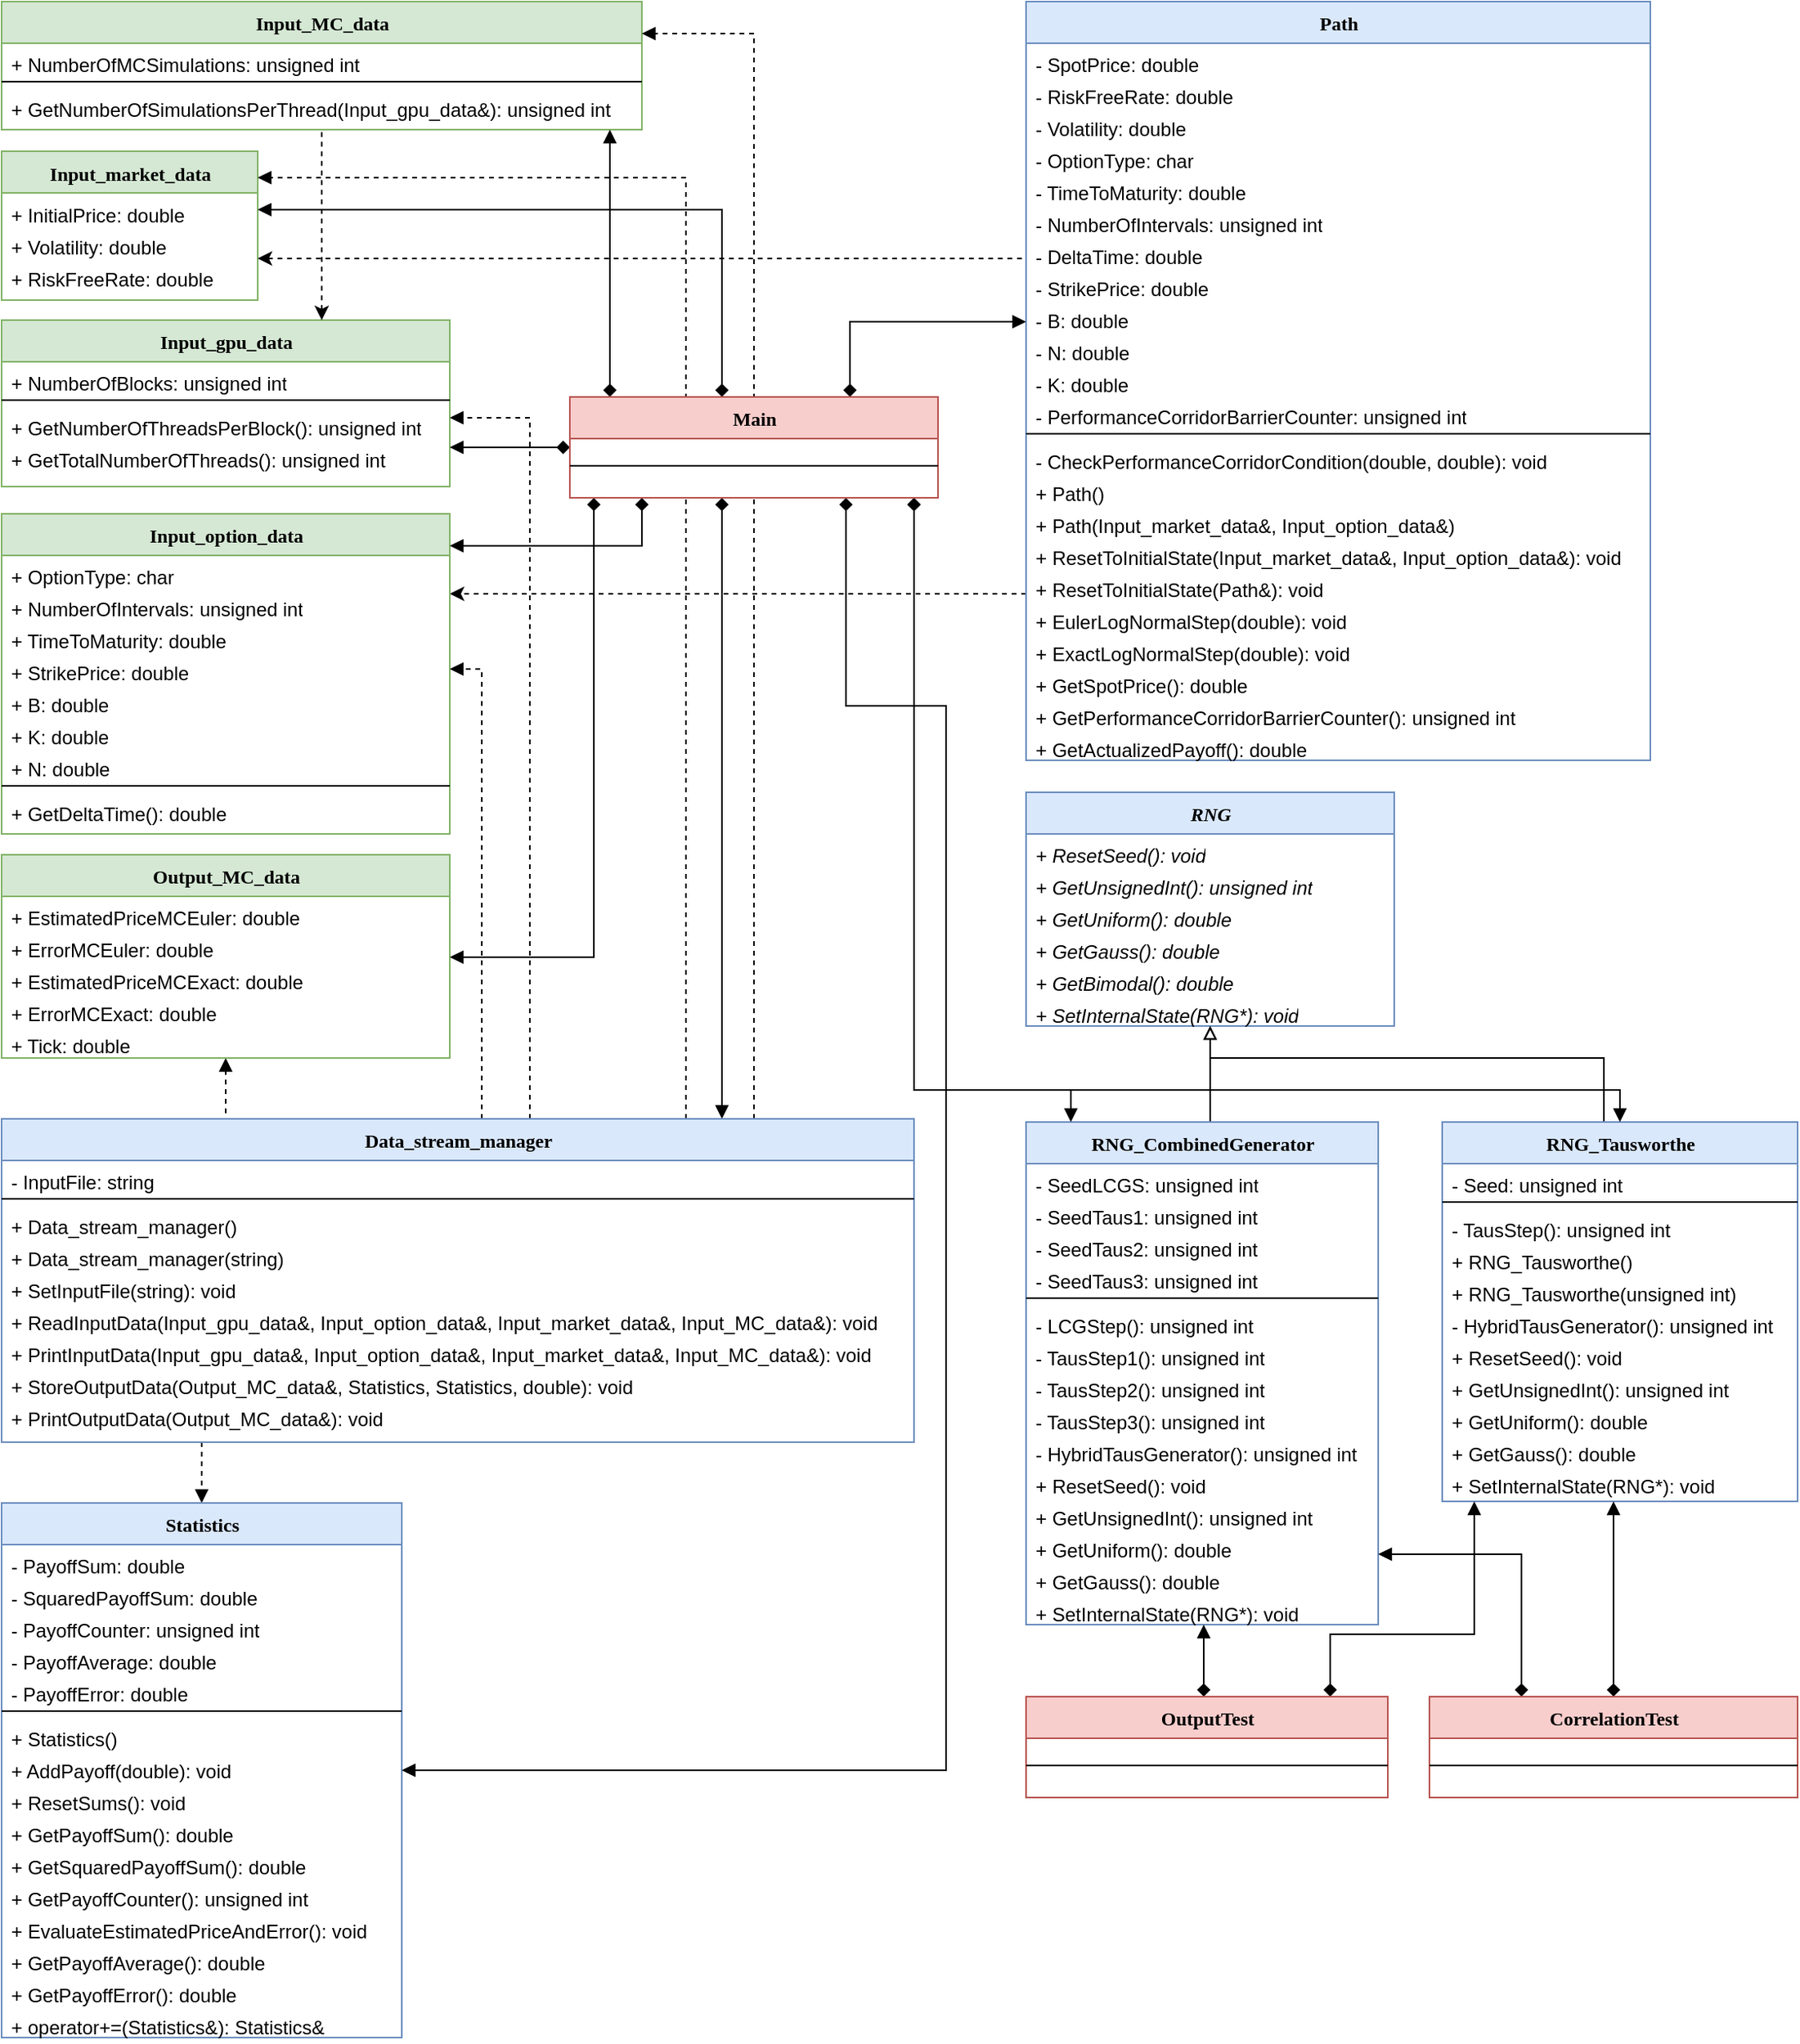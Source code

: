 <mxfile version="10.8.4" type="device"><diagram name="Page-1" id="6133507b-19e7-1e82-6fc7-422aa6c4b21f"><mxGraphModel dx="1390" dy="771" grid="1" gridSize="10" guides="1" tooltips="1" connect="1" arrows="1" fold="1" page="1" pageScale="1" pageWidth="1100" pageHeight="850" background="#ffffff" math="0" shadow="0"><root><object label="" fff="douvle" id="0"><mxCell/></object><mxCell id="1" parent="0"/><mxCell id="78961159f06e98e8-17" value="&lt;div&gt;Input_gpu_data&lt;/div&gt;" style="swimlane;html=1;fontStyle=1;align=center;verticalAlign=top;childLayout=stackLayout;horizontal=1;startSize=26;horizontalStack=0;resizeParent=1;resizeLast=0;collapsible=1;marginBottom=0;swimlaneFillColor=#ffffff;rounded=0;shadow=0;comic=0;labelBackgroundColor=none;strokeWidth=1;fontFamily=Verdana;fontSize=12;fillColor=#d5e8d4;strokeColor=#82b366;glass=0;swimlaneLine=1;" parent="1" vertex="1"><mxGeometry x="80" y="239" width="280" height="104" as="geometry"/></mxCell><mxCell id="78961159f06e98e8-23" value="&lt;div&gt;+ NumberOfBlocks: unsigned int&lt;/div&gt;" style="text;html=1;strokeColor=none;fillColor=none;align=left;verticalAlign=top;spacingLeft=4;spacingRight=4;whiteSpace=wrap;overflow=hidden;rotatable=0;points=[[0,0.5],[1,0.5]];portConstraint=eastwest;" parent="78961159f06e98e8-17" vertex="1"><mxGeometry y="26" width="280" height="20" as="geometry"/></mxCell><mxCell id="9_aNWrpfZrmuTOfp-2EG-4" value="" style="line;html=1;strokeWidth=1;fillColor=none;align=left;verticalAlign=middle;spacingTop=-1;spacingLeft=3;spacingRight=3;rotatable=0;labelPosition=right;points=[];portConstraint=eastwest;" parent="78961159f06e98e8-17" vertex="1"><mxGeometry y="46" width="280" height="8" as="geometry"/></mxCell><mxCell id="78961159f06e98e8-27" value="+ GetNumberOfThreadsPerBlock(): unsigned int" style="text;html=1;strokeColor=none;fillColor=none;align=left;verticalAlign=top;spacingLeft=4;spacingRight=4;whiteSpace=wrap;overflow=hidden;rotatable=0;points=[[0,0.5],[1,0.5]];portConstraint=eastwest;rounded=0;glass=0;" parent="78961159f06e98e8-17" vertex="1"><mxGeometry y="54" width="280" height="20" as="geometry"/></mxCell><mxCell id="9_aNWrpfZrmuTOfp-2EG-1" value="+ GetTotalNumberOfThreads(): unsigned int" style="text;html=1;strokeColor=none;fillColor=none;align=left;verticalAlign=top;spacingLeft=4;spacingRight=4;whiteSpace=wrap;overflow=hidden;rotatable=0;points=[[0,0.5],[1,0.5]];portConstraint=eastwest;" parent="78961159f06e98e8-17" vertex="1"><mxGeometry y="74" width="280" height="30" as="geometry"/></mxCell><mxCell id="gnfeGeaORCq-Y07YBcHI-3" style="edgeStyle=orthogonalEdgeStyle;rounded=0;orthogonalLoop=1;jettySize=auto;html=1;dashed=1;" parent="1" source="78961159f06e98e8-43" target="wCnAjbN6s86TRUINXSyN-17" edge="1"><mxGeometry relative="1" as="geometry"><Array as="points"><mxPoint x="620" y="410"/><mxPoint x="620" y="410"/></Array></mxGeometry></mxCell><mxCell id="78961159f06e98e8-43" value="Path" style="swimlane;html=1;fontStyle=1;align=center;verticalAlign=top;childLayout=stackLayout;horizontal=1;startSize=26;horizontalStack=0;resizeParent=1;resizeLast=0;collapsible=1;marginBottom=0;swimlaneFillColor=#ffffff;rounded=0;shadow=0;comic=0;labelBackgroundColor=none;strokeColor=#6c8ebf;strokeWidth=1;fillColor=#dae8fc;fontFamily=Verdana;fontSize=12;" parent="1" vertex="1"><mxGeometry x="720" y="40" width="390" height="474" as="geometry"/></mxCell><mxCell id="78961159f06e98e8-44" value="- SpotPrice: double" style="text;html=1;strokeColor=none;fillColor=none;align=left;verticalAlign=top;spacingLeft=4;spacingRight=4;whiteSpace=wrap;overflow=hidden;rotatable=0;points=[[0,0.5],[1,0.5]];portConstraint=eastwest;" parent="78961159f06e98e8-43" vertex="1"><mxGeometry y="26" width="390" height="20" as="geometry"/></mxCell><mxCell id="9_aNWrpfZrmuTOfp-2EG-6" value="- RiskFreeRate: double" style="text;html=1;strokeColor=none;fillColor=none;align=left;verticalAlign=top;spacingLeft=4;spacingRight=4;whiteSpace=wrap;overflow=hidden;rotatable=0;points=[[0,0.5],[1,0.5]];portConstraint=eastwest;" parent="78961159f06e98e8-43" vertex="1"><mxGeometry y="46" width="390" height="20" as="geometry"/></mxCell><mxCell id="9_aNWrpfZrmuTOfp-2EG-8" value="&lt;div&gt;- Volatility: double&lt;/div&gt;" style="text;html=1;strokeColor=none;fillColor=none;align=left;verticalAlign=top;spacingLeft=4;spacingRight=4;whiteSpace=wrap;overflow=hidden;rotatable=0;points=[[0,0.5],[1,0.5]];portConstraint=eastwest;" parent="78961159f06e98e8-43" vertex="1"><mxGeometry y="66" width="390" height="20" as="geometry"/></mxCell><mxCell id="9_aNWrpfZrmuTOfp-2EG-9" value="&lt;div&gt;- OptionType: char&lt;/div&gt;" style="text;html=1;strokeColor=none;fillColor=none;align=left;verticalAlign=top;spacingLeft=4;spacingRight=4;whiteSpace=wrap;overflow=hidden;rotatable=0;points=[[0,0.5],[1,0.5]];portConstraint=eastwest;" parent="78961159f06e98e8-43" vertex="1"><mxGeometry y="86" width="390" height="20" as="geometry"/></mxCell><mxCell id="NYVDrQm6QK83L91Lm5bq-6" value="&lt;div&gt;- TimeToMaturity: double&lt;/div&gt;" style="text;html=1;strokeColor=none;fillColor=none;align=left;verticalAlign=top;spacingLeft=4;spacingRight=4;whiteSpace=wrap;overflow=hidden;rotatable=0;points=[[0,0.5],[1,0.5]];portConstraint=eastwest;" vertex="1" parent="78961159f06e98e8-43"><mxGeometry y="106" width="390" height="20" as="geometry"/></mxCell><mxCell id="NYVDrQm6QK83L91Lm5bq-8" value="&lt;div&gt;- NumberOfIntervals: unsigned int&lt;br&gt;&lt;/div&gt;" style="text;html=1;strokeColor=none;fillColor=none;align=left;verticalAlign=top;spacingLeft=4;spacingRight=4;whiteSpace=wrap;overflow=hidden;rotatable=0;points=[[0,0.5],[1,0.5]];portConstraint=eastwest;" vertex="1" parent="78961159f06e98e8-43"><mxGeometry y="126" width="390" height="20" as="geometry"/></mxCell><mxCell id="NYVDrQm6QK83L91Lm5bq-7" value="&lt;div&gt;- DeltaTime: double&lt;/div&gt;" style="text;html=1;strokeColor=none;fillColor=none;align=left;verticalAlign=top;spacingLeft=4;spacingRight=4;whiteSpace=wrap;overflow=hidden;rotatable=0;points=[[0,0.5],[1,0.5]];portConstraint=eastwest;" vertex="1" parent="78961159f06e98e8-43"><mxGeometry y="146" width="390" height="20" as="geometry"/></mxCell><mxCell id="78961159f06e98e8-45" value="&lt;div&gt;- StrikePrice: double&lt;/div&gt;" style="text;html=1;strokeColor=none;fillColor=none;align=left;verticalAlign=top;spacingLeft=4;spacingRight=4;whiteSpace=wrap;overflow=hidden;rotatable=0;points=[[0,0.5],[1,0.5]];portConstraint=eastwest;" parent="78961159f06e98e8-43" vertex="1"><mxGeometry y="166" width="390" height="20" as="geometry"/></mxCell><mxCell id="9_aNWrpfZrmuTOfp-2EG-7" value="&lt;div&gt;- B: double&lt;/div&gt;" style="text;html=1;strokeColor=none;fillColor=none;align=left;verticalAlign=top;spacingLeft=4;spacingRight=4;whiteSpace=wrap;overflow=hidden;rotatable=0;points=[[0,0.5],[1,0.5]];portConstraint=eastwest;" parent="78961159f06e98e8-43" vertex="1"><mxGeometry y="186" width="390" height="20" as="geometry"/></mxCell><mxCell id="9_aNWrpfZrmuTOfp-2EG-11" value="&lt;div&gt;- N: double&lt;/div&gt;" style="text;html=1;strokeColor=none;fillColor=none;align=left;verticalAlign=top;spacingLeft=4;spacingRight=4;whiteSpace=wrap;overflow=hidden;rotatable=0;points=[[0,0.5],[1,0.5]];portConstraint=eastwest;" parent="78961159f06e98e8-43" vertex="1"><mxGeometry y="206" width="390" height="20" as="geometry"/></mxCell><mxCell id="NYVDrQm6QK83L91Lm5bq-9" value="&lt;div&gt;- K: double&lt;/div&gt;" style="text;html=1;strokeColor=none;fillColor=none;align=left;verticalAlign=top;spacingLeft=4;spacingRight=4;whiteSpace=wrap;overflow=hidden;rotatable=0;points=[[0,0.5],[1,0.5]];portConstraint=eastwest;" vertex="1" parent="78961159f06e98e8-43"><mxGeometry y="226" width="390" height="20" as="geometry"/></mxCell><mxCell id="9_aNWrpfZrmuTOfp-2EG-10" value="&lt;div&gt;- PerformanceCorridorBarrierCounter: unsigned int&lt;br&gt;&lt;/div&gt;" style="text;html=1;strokeColor=none;fillColor=none;align=left;verticalAlign=top;spacingLeft=4;spacingRight=4;whiteSpace=wrap;overflow=hidden;rotatable=0;points=[[0,0.5],[1,0.5]];portConstraint=eastwest;" parent="78961159f06e98e8-43" vertex="1"><mxGeometry y="246" width="390" height="20" as="geometry"/></mxCell><mxCell id="78961159f06e98e8-51" value="" style="line;html=1;strokeWidth=1;fillColor=none;align=left;verticalAlign=middle;spacingTop=-1;spacingLeft=3;spacingRight=3;rotatable=0;labelPosition=right;points=[];portConstraint=eastwest;" parent="78961159f06e98e8-43" vertex="1"><mxGeometry y="266" width="390" height="8" as="geometry"/></mxCell><mxCell id="NYVDrQm6QK83L91Lm5bq-11" value="- CheckPerformanceCorridorCondition(double, double): void" style="text;html=1;strokeColor=none;fillColor=none;align=left;verticalAlign=top;spacingLeft=4;spacingRight=4;whiteSpace=wrap;overflow=hidden;rotatable=0;points=[[0,0.5],[1,0.5]];portConstraint=eastwest;" vertex="1" parent="78961159f06e98e8-43"><mxGeometry y="274" width="390" height="20" as="geometry"/></mxCell><mxCell id="NYVDrQm6QK83L91Lm5bq-13" value="+ Path()" style="text;html=1;strokeColor=none;fillColor=none;align=left;verticalAlign=top;spacingLeft=4;spacingRight=4;whiteSpace=wrap;overflow=hidden;rotatable=0;points=[[0,0.5],[1,0.5]];portConstraint=eastwest;" vertex="1" parent="78961159f06e98e8-43"><mxGeometry y="294" width="390" height="20" as="geometry"/></mxCell><mxCell id="NYVDrQm6QK83L91Lm5bq-12" value="+ Path(Input_market_data&amp;amp;, Input_option_data&amp;amp;)" style="text;html=1;strokeColor=none;fillColor=none;align=left;verticalAlign=top;spacingLeft=4;spacingRight=4;whiteSpace=wrap;overflow=hidden;rotatable=0;points=[[0,0.5],[1,0.5]];portConstraint=eastwest;" vertex="1" parent="78961159f06e98e8-43"><mxGeometry y="314" width="390" height="20" as="geometry"/></mxCell><mxCell id="78961159f06e98e8-52" value="+ ResetToInitialState(Input_market_data&amp;amp;, Input_option_data&amp;amp;): void" style="text;html=1;strokeColor=none;fillColor=none;align=left;verticalAlign=top;spacingLeft=4;spacingRight=4;whiteSpace=wrap;overflow=hidden;rotatable=0;points=[[0,0.5],[1,0.5]];portConstraint=eastwest;" parent="78961159f06e98e8-43" vertex="1"><mxGeometry y="334" width="390" height="20" as="geometry"/></mxCell><mxCell id="b94bc138ca980ef-2" value="+ ResetToInitialState(Path&amp;amp;): void" style="text;html=1;strokeColor=none;fillColor=none;align=left;verticalAlign=top;spacingLeft=4;spacingRight=4;whiteSpace=wrap;overflow=hidden;rotatable=0;points=[[0,0.5],[1,0.5]];portConstraint=eastwest;" parent="78961159f06e98e8-43" vertex="1"><mxGeometry y="354" width="390" height="20" as="geometry"/></mxCell><mxCell id="gnfeGeaORCq-Y07YBcHI-5" value="+ EulerLogNormalStep(double): void" style="text;html=1;strokeColor=none;fillColor=none;align=left;verticalAlign=top;spacingLeft=4;spacingRight=4;whiteSpace=wrap;overflow=hidden;rotatable=0;points=[[0,0.5],[1,0.5]];portConstraint=eastwest;" parent="78961159f06e98e8-43" vertex="1"><mxGeometry y="374" width="390" height="20" as="geometry"/></mxCell><mxCell id="gnfeGeaORCq-Y07YBcHI-6" value="+ ExactLogNormalStep(double): void" style="text;html=1;strokeColor=none;fillColor=none;align=left;verticalAlign=top;spacingLeft=4;spacingRight=4;whiteSpace=wrap;overflow=hidden;rotatable=0;points=[[0,0.5],[1,0.5]];portConstraint=eastwest;" parent="78961159f06e98e8-43" vertex="1"><mxGeometry y="394" width="390" height="20" as="geometry"/></mxCell><mxCell id="b94bc138ca980ef-3" value="+ GetSpotPrice(): double" style="text;html=1;strokeColor=none;fillColor=none;align=left;verticalAlign=top;spacingLeft=4;spacingRight=4;whiteSpace=wrap;overflow=hidden;rotatable=0;points=[[0,0.5],[1,0.5]];portConstraint=eastwest;" parent="78961159f06e98e8-43" vertex="1"><mxGeometry y="414" width="390" height="20" as="geometry"/></mxCell><mxCell id="NYVDrQm6QK83L91Lm5bq-10" value="+ GetPerformanceCorridorBarrierCounter(): unsigned int" style="text;html=1;strokeColor=none;fillColor=none;align=left;verticalAlign=top;spacingLeft=4;spacingRight=4;whiteSpace=wrap;overflow=hidden;rotatable=0;points=[[0,0.5],[1,0.5]];portConstraint=eastwest;" vertex="1" parent="78961159f06e98e8-43"><mxGeometry y="434" width="390" height="20" as="geometry"/></mxCell><mxCell id="gnfeGeaORCq-Y07YBcHI-7" value="+ GetActualizedPayoff(): double" style="text;html=1;strokeColor=none;fillColor=none;align=left;verticalAlign=top;spacingLeft=4;spacingRight=4;whiteSpace=wrap;overflow=hidden;rotatable=0;points=[[0,0.5],[1,0.5]];portConstraint=eastwest;" parent="78961159f06e98e8-43" vertex="1"><mxGeometry y="454" width="390" height="20" as="geometry"/></mxCell><mxCell id="wCnAjbN6s86TRUINXSyN-1" value="&lt;div&gt;Input_market_data&lt;/div&gt;" style="swimlane;html=1;fontStyle=1;align=center;verticalAlign=top;childLayout=stackLayout;horizontal=1;startSize=26;horizontalStack=0;resizeParent=1;resizeLast=0;collapsible=1;marginBottom=0;swimlaneFillColor=#ffffff;rounded=0;shadow=0;comic=0;labelBackgroundColor=none;strokeColor=#82b366;strokeWidth=1;fillColor=#d5e8d4;fontFamily=Verdana;fontSize=12;" parent="1" vertex="1"><mxGeometry x="80" y="133.5" width="160" height="93" as="geometry"/></mxCell><mxCell id="wCnAjbN6s86TRUINXSyN-2" value="+ InitialPrice: double" style="text;html=1;strokeColor=none;fillColor=none;align=left;verticalAlign=top;spacingLeft=4;spacingRight=4;whiteSpace=wrap;overflow=hidden;rotatable=0;points=[[0,0.5],[1,0.5]];portConstraint=eastwest;" parent="wCnAjbN6s86TRUINXSyN-1" vertex="1"><mxGeometry y="26" width="160" height="20" as="geometry"/></mxCell><mxCell id="wCnAjbN6s86TRUINXSyN-3" value="+ Volatility: double" style="text;html=1;strokeColor=none;fillColor=none;align=left;verticalAlign=top;spacingLeft=4;spacingRight=4;whiteSpace=wrap;overflow=hidden;rotatable=0;points=[[0,0.5],[1,0.5]];portConstraint=eastwest;" parent="wCnAjbN6s86TRUINXSyN-1" vertex="1"><mxGeometry y="46" width="160" height="20" as="geometry"/></mxCell><mxCell id="wCnAjbN6s86TRUINXSyN-5" value="+ RiskFreeRate: double" style="text;html=1;strokeColor=none;fillColor=none;align=left;verticalAlign=top;spacingLeft=4;spacingRight=4;whiteSpace=wrap;overflow=hidden;rotatable=0;points=[[0,0.5],[1,0.5]];portConstraint=eastwest;" parent="wCnAjbN6s86TRUINXSyN-1" vertex="1"><mxGeometry y="66" width="160" height="20" as="geometry"/></mxCell><mxCell id="wCnAjbN6s86TRUINXSyN-7" style="edgeStyle=orthogonalEdgeStyle;rounded=0;html=1;labelBackgroundColor=none;startArrow=classic;startFill=1;endArrow=none;endFill=0;fontFamily=Verdana;fontSize=12;dashed=1;" parent="1" source="wCnAjbN6s86TRUINXSyN-1" target="78961159f06e98e8-43" edge="1"><mxGeometry relative="1" as="geometry"><Array as="points"><mxPoint x="460" y="200.5"/><mxPoint x="838" y="200.5"/></Array><mxPoint x="298.5" y="201" as="sourcePoint"/><mxPoint x="646" y="281" as="targetPoint"/></mxGeometry></mxCell><mxCell id="wCnAjbN6s86TRUINXSyN-10" value="&lt;div&gt;Input_MC_data&lt;/div&gt;" style="swimlane;html=1;fontStyle=1;align=center;verticalAlign=top;childLayout=stackLayout;horizontal=1;startSize=26;horizontalStack=0;resizeParent=1;resizeLast=0;collapsible=1;marginBottom=0;swimlaneFillColor=#ffffff;rounded=0;shadow=0;comic=0;labelBackgroundColor=none;strokeColor=#82b366;strokeWidth=1;fillColor=#d5e8d4;fontFamily=Verdana;fontSize=12;" parent="1" vertex="1"><mxGeometry x="80" y="40" width="400" height="80" as="geometry"/></mxCell><mxCell id="wCnAjbN6s86TRUINXSyN-11" value="+ NumberOfMCSimulations: unsigned int" style="text;html=1;strokeColor=none;fillColor=none;align=left;verticalAlign=top;spacingLeft=4;spacingRight=4;whiteSpace=wrap;overflow=hidden;rotatable=0;points=[[0,0.5],[1,0.5]];portConstraint=eastwest;" parent="wCnAjbN6s86TRUINXSyN-10" vertex="1"><mxGeometry y="26" width="400" height="20" as="geometry"/></mxCell><mxCell id="wCnAjbN6s86TRUINXSyN-16" value="" style="line;html=1;strokeWidth=1;fillColor=none;align=left;verticalAlign=middle;spacingTop=-1;spacingLeft=3;spacingRight=3;rotatable=0;labelPosition=right;points=[];portConstraint=eastwest;" parent="wCnAjbN6s86TRUINXSyN-10" vertex="1"><mxGeometry y="46" width="400" height="8" as="geometry"/></mxCell><mxCell id="wCnAjbN6s86TRUINXSyN-12" value="+ GetNumberOfSimulationsPerThread(Input_gpu_data&amp;amp;): unsigned int" style="text;html=1;strokeColor=none;fillColor=none;align=left;verticalAlign=top;spacingLeft=4;spacingRight=4;whiteSpace=wrap;overflow=hidden;rotatable=0;points=[[0,0.5],[1,0.5]];portConstraint=eastwest;" parent="wCnAjbN6s86TRUINXSyN-10" vertex="1"><mxGeometry y="54" width="400" height="20" as="geometry"/></mxCell><mxCell id="wCnAjbN6s86TRUINXSyN-15" style="edgeStyle=orthogonalEdgeStyle;rounded=0;html=1;labelBackgroundColor=none;startArrow=classic;startFill=1;endArrow=none;endFill=0;fontFamily=Verdana;fontSize=12;dashed=1;" parent="1" source="78961159f06e98e8-17" target="wCnAjbN6s86TRUINXSyN-10" edge="1"><mxGeometry relative="1" as="geometry"><Array as="points"><mxPoint x="280" y="150"/><mxPoint x="280" y="150"/></Array><mxPoint x="312.5" y="184.5" as="sourcePoint"/><mxPoint x="572.5" y="236.5" as="targetPoint"/></mxGeometry></mxCell><mxCell id="wCnAjbN6s86TRUINXSyN-17" value="&lt;div&gt;Input_option_data&lt;/div&gt;" style="swimlane;html=1;fontStyle=1;align=center;verticalAlign=top;childLayout=stackLayout;horizontal=1;startSize=26;horizontalStack=0;resizeParent=1;resizeLast=0;collapsible=1;marginBottom=0;swimlaneFillColor=#ffffff;rounded=0;shadow=0;comic=0;labelBackgroundColor=none;strokeWidth=1;fontFamily=Verdana;fontSize=12;fillColor=#d5e8d4;strokeColor=#82b366;glass=0;swimlaneLine=1;" parent="1" vertex="1"><mxGeometry x="80" y="360" width="280" height="200" as="geometry"/></mxCell><mxCell id="wCnAjbN6s86TRUINXSyN-23" value="&lt;div&gt;+ OptionType: char&lt;/div&gt;" style="text;html=1;strokeColor=none;fillColor=none;align=left;verticalAlign=top;spacingLeft=4;spacingRight=4;whiteSpace=wrap;overflow=hidden;rotatable=0;points=[[0,0.5],[1,0.5]];portConstraint=eastwest;" parent="wCnAjbN6s86TRUINXSyN-17" vertex="1"><mxGeometry y="26" width="280" height="20" as="geometry"/></mxCell><mxCell id="wCnAjbN6s86TRUINXSyN-18" value="&lt;div&gt;+ NumberOfIntervals: unsigned int&lt;/div&gt;" style="text;html=1;strokeColor=none;fillColor=none;align=left;verticalAlign=top;spacingLeft=4;spacingRight=4;whiteSpace=wrap;overflow=hidden;rotatable=0;points=[[0,0.5],[1,0.5]];portConstraint=eastwest;" parent="wCnAjbN6s86TRUINXSyN-17" vertex="1"><mxGeometry y="46" width="280" height="20" as="geometry"/></mxCell><mxCell id="NYVDrQm6QK83L91Lm5bq-2" value="&lt;div&gt;+ TimeToMaturity: double&lt;/div&gt;" style="text;html=1;strokeColor=none;fillColor=none;align=left;verticalAlign=top;spacingLeft=4;spacingRight=4;whiteSpace=wrap;overflow=hidden;rotatable=0;points=[[0,0.5],[1,0.5]];portConstraint=eastwest;" vertex="1" parent="wCnAjbN6s86TRUINXSyN-17"><mxGeometry y="66" width="280" height="20" as="geometry"/></mxCell><mxCell id="NYVDrQm6QK83L91Lm5bq-3" value="&lt;div&gt;+ StrikePrice: double&lt;/div&gt;" style="text;html=1;strokeColor=none;fillColor=none;align=left;verticalAlign=top;spacingLeft=4;spacingRight=4;whiteSpace=wrap;overflow=hidden;rotatable=0;points=[[0,0.5],[1,0.5]];portConstraint=eastwest;" vertex="1" parent="wCnAjbN6s86TRUINXSyN-17"><mxGeometry y="86" width="280" height="20" as="geometry"/></mxCell><mxCell id="NYVDrQm6QK83L91Lm5bq-1" value="&lt;div&gt;+ B: double&lt;/div&gt;" style="text;html=1;strokeColor=none;fillColor=none;align=left;verticalAlign=top;spacingLeft=4;spacingRight=4;whiteSpace=wrap;overflow=hidden;rotatable=0;points=[[0,0.5],[1,0.5]];portConstraint=eastwest;" vertex="1" parent="wCnAjbN6s86TRUINXSyN-17"><mxGeometry y="106" width="280" height="20" as="geometry"/></mxCell><mxCell id="NYVDrQm6QK83L91Lm5bq-5" value="&lt;div&gt;+ K: double&lt;/div&gt;" style="text;html=1;strokeColor=none;fillColor=none;align=left;verticalAlign=top;spacingLeft=4;spacingRight=4;whiteSpace=wrap;overflow=hidden;rotatable=0;points=[[0,0.5],[1,0.5]];portConstraint=eastwest;" vertex="1" parent="wCnAjbN6s86TRUINXSyN-17"><mxGeometry y="126" width="280" height="20" as="geometry"/></mxCell><mxCell id="wCnAjbN6s86TRUINXSyN-22" value="&lt;div&gt;+ N: double&lt;/div&gt;" style="text;html=1;strokeColor=none;fillColor=none;align=left;verticalAlign=top;spacingLeft=4;spacingRight=4;whiteSpace=wrap;overflow=hidden;rotatable=0;points=[[0,0.5],[1,0.5]];portConstraint=eastwest;" parent="wCnAjbN6s86TRUINXSyN-17" vertex="1"><mxGeometry y="146" width="280" height="20" as="geometry"/></mxCell><mxCell id="wCnAjbN6s86TRUINXSyN-19" value="" style="line;html=1;strokeWidth=1;fillColor=none;align=left;verticalAlign=middle;spacingTop=-1;spacingLeft=3;spacingRight=3;rotatable=0;labelPosition=right;points=[];portConstraint=eastwest;" parent="wCnAjbN6s86TRUINXSyN-17" vertex="1"><mxGeometry y="166" width="280" height="8" as="geometry"/></mxCell><mxCell id="wCnAjbN6s86TRUINXSyN-20" value="+ GetDeltaTime(): double" style="text;html=1;strokeColor=none;fillColor=none;align=left;verticalAlign=top;spacingLeft=4;spacingRight=4;whiteSpace=wrap;overflow=hidden;rotatable=0;points=[[0,0.5],[1,0.5]];portConstraint=eastwest;rounded=0;glass=0;" parent="wCnAjbN6s86TRUINXSyN-17" vertex="1"><mxGeometry y="174" width="280" height="20" as="geometry"/></mxCell><mxCell id="gnfeGeaORCq-Y07YBcHI-8" value="&lt;i&gt;RNG&lt;/i&gt;" style="swimlane;html=1;fontStyle=1;align=center;verticalAlign=top;childLayout=stackLayout;horizontal=1;startSize=26;horizontalStack=0;resizeParent=1;resizeLast=0;collapsible=1;marginBottom=0;swimlaneFillColor=#ffffff;rounded=0;shadow=0;comic=0;labelBackgroundColor=none;strokeColor=#6c8ebf;strokeWidth=1;fillColor=#dae8fc;fontFamily=Verdana;fontSize=12;" parent="1" vertex="1"><mxGeometry x="720" y="534" width="230" height="146" as="geometry"/></mxCell><mxCell id="gnfeGeaORCq-Y07YBcHI-18" value="&lt;i&gt;+ ResetSeed(): void&lt;/i&gt;" style="text;html=1;strokeColor=none;fillColor=none;align=left;verticalAlign=top;spacingLeft=4;spacingRight=4;whiteSpace=wrap;overflow=hidden;rotatable=0;points=[[0,0.5],[1,0.5]];portConstraint=eastwest;" parent="gnfeGeaORCq-Y07YBcHI-8" vertex="1"><mxGeometry y="26" width="230" height="20" as="geometry"/></mxCell><mxCell id="gnfeGeaORCq-Y07YBcHI-19" value="&lt;i&gt;+ GetUnsignedInt(): unsigned int&lt;/i&gt;" style="text;html=1;strokeColor=none;fillColor=none;align=left;verticalAlign=top;spacingLeft=4;spacingRight=4;whiteSpace=wrap;overflow=hidden;rotatable=0;points=[[0,0.5],[1,0.5]];portConstraint=eastwest;" parent="gnfeGeaORCq-Y07YBcHI-8" vertex="1"><mxGeometry y="46" width="230" height="20" as="geometry"/></mxCell><mxCell id="gnfeGeaORCq-Y07YBcHI-20" value="&lt;i&gt;+ GetUniform(): double&lt;/i&gt;" style="text;html=1;strokeColor=none;fillColor=none;align=left;verticalAlign=top;spacingLeft=4;spacingRight=4;whiteSpace=wrap;overflow=hidden;rotatable=0;points=[[0,0.5],[1,0.5]];portConstraint=eastwest;" parent="gnfeGeaORCq-Y07YBcHI-8" vertex="1"><mxGeometry y="66" width="230" height="20" as="geometry"/></mxCell><mxCell id="NYVDrQm6QK83L91Lm5bq-14" value="&lt;i&gt;+ GetGauss(): double&lt;/i&gt;" style="text;html=1;strokeColor=none;fillColor=none;align=left;verticalAlign=top;spacingLeft=4;spacingRight=4;whiteSpace=wrap;overflow=hidden;rotatable=0;points=[[0,0.5],[1,0.5]];portConstraint=eastwest;" vertex="1" parent="gnfeGeaORCq-Y07YBcHI-8"><mxGeometry y="86" width="230" height="20" as="geometry"/></mxCell><mxCell id="gnfeGeaORCq-Y07YBcHI-21" value="&lt;i&gt;+ GetBimodal(): double&lt;/i&gt;" style="text;html=1;strokeColor=none;fillColor=none;align=left;verticalAlign=top;spacingLeft=4;spacingRight=4;whiteSpace=wrap;overflow=hidden;rotatable=0;points=[[0,0.5],[1,0.5]];portConstraint=eastwest;" parent="gnfeGeaORCq-Y07YBcHI-8" vertex="1"><mxGeometry y="106" width="230" height="20" as="geometry"/></mxCell><mxCell id="gnfeGeaORCq-Y07YBcHI-22" value="&lt;i&gt;+ SetInternalState(RNG*): void&lt;/i&gt;" style="text;html=1;strokeColor=none;fillColor=none;align=left;verticalAlign=top;spacingLeft=4;spacingRight=4;whiteSpace=wrap;overflow=hidden;rotatable=0;points=[[0,0.5],[1,0.5]];portConstraint=eastwest;" parent="gnfeGeaORCq-Y07YBcHI-8" vertex="1"><mxGeometry y="126" width="230" height="20" as="geometry"/></mxCell><mxCell id="NYVDrQm6QK83L91Lm5bq-17" style="edgeStyle=orthogonalEdgeStyle;rounded=0;orthogonalLoop=1;jettySize=auto;html=1;exitX=0.5;exitY=0;exitDx=0;exitDy=0;endArrow=block;endFill=0;" edge="1" parent="1" source="gnfeGeaORCq-Y07YBcHI-25" target="gnfeGeaORCq-Y07YBcHI-8"><mxGeometry relative="1" as="geometry"><Array as="points"><mxPoint x="835" y="740"/></Array></mxGeometry></mxCell><mxCell id="gnfeGeaORCq-Y07YBcHI-25" value="RNG_CombinedGenerator" style="swimlane;html=1;fontStyle=1;align=center;verticalAlign=top;childLayout=stackLayout;horizontal=1;startSize=26;horizontalStack=0;resizeParent=1;resizeLast=0;collapsible=1;marginBottom=0;swimlaneFillColor=#ffffff;rounded=0;shadow=0;comic=0;labelBackgroundColor=none;strokeColor=#6c8ebf;strokeWidth=1;fillColor=#dae8fc;fontFamily=Verdana;fontSize=12;" parent="1" vertex="1"><mxGeometry x="720" y="740" width="220" height="314" as="geometry"/></mxCell><mxCell id="gnfeGeaORCq-Y07YBcHI-53" value="- SeedLCGS: unsigned int" style="text;html=1;strokeColor=none;fillColor=none;align=left;verticalAlign=top;spacingLeft=4;spacingRight=4;whiteSpace=wrap;overflow=hidden;rotatable=0;points=[[0,0.5],[1,0.5]];portConstraint=eastwest;" parent="gnfeGeaORCq-Y07YBcHI-25" vertex="1"><mxGeometry y="26" width="220" height="20" as="geometry"/></mxCell><mxCell id="gnfeGeaORCq-Y07YBcHI-51" value="- SeedTaus1: unsigned int" style="text;html=1;strokeColor=none;fillColor=none;align=left;verticalAlign=top;spacingLeft=4;spacingRight=4;whiteSpace=wrap;overflow=hidden;rotatable=0;points=[[0,0.5],[1,0.5]];portConstraint=eastwest;" parent="gnfeGeaORCq-Y07YBcHI-25" vertex="1"><mxGeometry y="46" width="220" height="20" as="geometry"/></mxCell><mxCell id="gnfeGeaORCq-Y07YBcHI-52" value="- SeedTaus2: unsigned int" style="text;html=1;strokeColor=none;fillColor=none;align=left;verticalAlign=top;spacingLeft=4;spacingRight=4;whiteSpace=wrap;overflow=hidden;rotatable=0;points=[[0,0.5],[1,0.5]];portConstraint=eastwest;" parent="gnfeGeaORCq-Y07YBcHI-25" vertex="1"><mxGeometry y="66" width="220" height="20" as="geometry"/></mxCell><mxCell id="gnfeGeaORCq-Y07YBcHI-50" value="- SeedTaus3: unsigned int" style="text;html=1;strokeColor=none;fillColor=none;align=left;verticalAlign=top;spacingLeft=4;spacingRight=4;whiteSpace=wrap;overflow=hidden;rotatable=0;points=[[0,0.5],[1,0.5]];portConstraint=eastwest;" parent="gnfeGeaORCq-Y07YBcHI-25" vertex="1"><mxGeometry y="86" width="220" height="20" as="geometry"/></mxCell><mxCell id="gnfeGeaORCq-Y07YBcHI-49" value="" style="line;html=1;strokeWidth=1;fillColor=none;align=left;verticalAlign=middle;spacingTop=-1;spacingLeft=3;spacingRight=3;rotatable=0;labelPosition=right;points=[];portConstraint=eastwest;" parent="gnfeGeaORCq-Y07YBcHI-25" vertex="1"><mxGeometry y="106" width="220" height="8" as="geometry"/></mxCell><mxCell id="gnfeGeaORCq-Y07YBcHI-54" value="- LCGStep(): unsigned int" style="text;html=1;strokeColor=none;fillColor=none;align=left;verticalAlign=top;spacingLeft=4;spacingRight=4;whiteSpace=wrap;overflow=hidden;rotatable=0;points=[[0,0.5],[1,0.5]];portConstraint=eastwest;" parent="gnfeGeaORCq-Y07YBcHI-25" vertex="1"><mxGeometry y="114" width="220" height="20" as="geometry"/></mxCell><mxCell id="gnfeGeaORCq-Y07YBcHI-55" value="- TausStep1(): unsigned int" style="text;html=1;strokeColor=none;fillColor=none;align=left;verticalAlign=top;spacingLeft=4;spacingRight=4;whiteSpace=wrap;overflow=hidden;rotatable=0;points=[[0,0.5],[1,0.5]];portConstraint=eastwest;" parent="gnfeGeaORCq-Y07YBcHI-25" vertex="1"><mxGeometry y="134" width="220" height="20" as="geometry"/></mxCell><mxCell id="gnfeGeaORCq-Y07YBcHI-57" value="- TausStep2(): unsigned int" style="text;html=1;strokeColor=none;fillColor=none;align=left;verticalAlign=top;spacingLeft=4;spacingRight=4;whiteSpace=wrap;overflow=hidden;rotatable=0;points=[[0,0.5],[1,0.5]];portConstraint=eastwest;" parent="gnfeGeaORCq-Y07YBcHI-25" vertex="1"><mxGeometry y="154" width="220" height="20" as="geometry"/></mxCell><mxCell id="gnfeGeaORCq-Y07YBcHI-58" value="- TausStep3(): unsigned int" style="text;html=1;strokeColor=none;fillColor=none;align=left;verticalAlign=top;spacingLeft=4;spacingRight=4;whiteSpace=wrap;overflow=hidden;rotatable=0;points=[[0,0.5],[1,0.5]];portConstraint=eastwest;" parent="gnfeGeaORCq-Y07YBcHI-25" vertex="1"><mxGeometry y="174" width="220" height="20" as="geometry"/></mxCell><mxCell id="gnfeGeaORCq-Y07YBcHI-56" value="- HybridTausGenerator(): unsigned int" style="text;html=1;strokeColor=none;fillColor=none;align=left;verticalAlign=top;spacingLeft=4;spacingRight=4;whiteSpace=wrap;overflow=hidden;rotatable=0;points=[[0,0.5],[1,0.5]];portConstraint=eastwest;" parent="gnfeGeaORCq-Y07YBcHI-25" vertex="1"><mxGeometry y="194" width="220" height="20" as="geometry"/></mxCell><mxCell id="gnfeGeaORCq-Y07YBcHI-44" value="+ ResetSeed(): void" style="text;html=1;strokeColor=none;fillColor=none;align=left;verticalAlign=top;spacingLeft=4;spacingRight=4;whiteSpace=wrap;overflow=hidden;rotatable=0;points=[[0,0.5],[1,0.5]];portConstraint=eastwest;" parent="gnfeGeaORCq-Y07YBcHI-25" vertex="1"><mxGeometry y="214" width="220" height="20" as="geometry"/></mxCell><mxCell id="gnfeGeaORCq-Y07YBcHI-45" value="+ GetUnsignedInt(): unsigned int" style="text;html=1;strokeColor=none;fillColor=none;align=left;verticalAlign=top;spacingLeft=4;spacingRight=4;whiteSpace=wrap;overflow=hidden;rotatable=0;points=[[0,0.5],[1,0.5]];portConstraint=eastwest;" parent="gnfeGeaORCq-Y07YBcHI-25" vertex="1"><mxGeometry y="234" width="220" height="20" as="geometry"/></mxCell><mxCell id="gnfeGeaORCq-Y07YBcHI-46" value="+ GetUniform(): double" style="text;html=1;strokeColor=none;fillColor=none;align=left;verticalAlign=top;spacingLeft=4;spacingRight=4;whiteSpace=wrap;overflow=hidden;rotatable=0;points=[[0,0.5],[1,0.5]];portConstraint=eastwest;" parent="gnfeGeaORCq-Y07YBcHI-25" vertex="1"><mxGeometry y="254" width="220" height="20" as="geometry"/></mxCell><mxCell id="gnfeGeaORCq-Y07YBcHI-47" value="+ GetGauss(): double" style="text;html=1;strokeColor=none;fillColor=none;align=left;verticalAlign=top;spacingLeft=4;spacingRight=4;whiteSpace=wrap;overflow=hidden;rotatable=0;points=[[0,0.5],[1,0.5]];portConstraint=eastwest;" parent="gnfeGeaORCq-Y07YBcHI-25" vertex="1"><mxGeometry y="274" width="220" height="20" as="geometry"/></mxCell><mxCell id="gnfeGeaORCq-Y07YBcHI-48" value="+ SetInternalState(RNG*): void" style="text;html=1;strokeColor=none;fillColor=none;align=left;verticalAlign=top;spacingLeft=4;spacingRight=4;whiteSpace=wrap;overflow=hidden;rotatable=0;points=[[0,0.5],[1,0.5]];portConstraint=eastwest;" parent="gnfeGeaORCq-Y07YBcHI-25" vertex="1"><mxGeometry y="294" width="220" height="20" as="geometry"/></mxCell><mxCell id="NYVDrQm6QK83L91Lm5bq-34" style="edgeStyle=orthogonalEdgeStyle;rounded=0;orthogonalLoop=1;jettySize=auto;html=1;endArrow=block;endFill=0;" edge="1" parent="1" source="NYVDrQm6QK83L91Lm5bq-35" target="gnfeGeaORCq-Y07YBcHI-8"><mxGeometry relative="1" as="geometry"><Array as="points"><mxPoint x="1081" y="700"/><mxPoint x="835" y="700"/></Array></mxGeometry></mxCell><mxCell id="NYVDrQm6QK83L91Lm5bq-47" style="edgeStyle=orthogonalEdgeStyle;rounded=0;orthogonalLoop=1;jettySize=auto;html=1;endArrow=block;endFill=1;dashed=1;" edge="1" parent="1" source="NYVDrQm6QK83L91Lm5bq-18" target="wCnAjbN6s86TRUINXSyN-17"><mxGeometry relative="1" as="geometry"><Array as="points"><mxPoint x="380" y="457"/></Array></mxGeometry></mxCell><mxCell id="NYVDrQm6QK83L91Lm5bq-48" style="edgeStyle=orthogonalEdgeStyle;rounded=0;orthogonalLoop=1;jettySize=auto;html=1;dashed=1;endArrow=block;endFill=1;" edge="1" parent="1" source="NYVDrQm6QK83L91Lm5bq-18" target="78961159f06e98e8-17"><mxGeometry relative="1" as="geometry"><Array as="points"><mxPoint x="410" y="300"/></Array></mxGeometry></mxCell><mxCell id="NYVDrQm6QK83L91Lm5bq-49" style="edgeStyle=orthogonalEdgeStyle;rounded=0;orthogonalLoop=1;jettySize=auto;html=1;exitX=0.75;exitY=0;exitDx=0;exitDy=0;dashed=1;endArrow=block;endFill=1;" edge="1" parent="1" source="NYVDrQm6QK83L91Lm5bq-18" target="wCnAjbN6s86TRUINXSyN-1"><mxGeometry relative="1" as="geometry"><Array as="points"><mxPoint x="508" y="150"/></Array></mxGeometry></mxCell><mxCell id="NYVDrQm6QK83L91Lm5bq-50" style="edgeStyle=orthogonalEdgeStyle;rounded=0;orthogonalLoop=1;jettySize=auto;html=1;dashed=1;endArrow=block;endFill=1;" edge="1" parent="1" source="NYVDrQm6QK83L91Lm5bq-18" target="wCnAjbN6s86TRUINXSyN-10"><mxGeometry relative="1" as="geometry"><Array as="points"><mxPoint x="550" y="60"/></Array></mxGeometry></mxCell><mxCell id="NYVDrQm6QK83L91Lm5bq-61" style="edgeStyle=orthogonalEdgeStyle;rounded=0;orthogonalLoop=1;jettySize=auto;html=1;exitX=0.25;exitY=0;exitDx=0;exitDy=0;dashed=1;endArrow=block;endFill=1;" edge="1" parent="1" source="NYVDrQm6QK83L91Lm5bq-18" target="NYVDrQm6QK83L91Lm5bq-51"><mxGeometry relative="1" as="geometry"><Array as="points"><mxPoint x="220" y="738"/></Array></mxGeometry></mxCell><mxCell id="NYVDrQm6QK83L91Lm5bq-83" style="edgeStyle=orthogonalEdgeStyle;rounded=0;orthogonalLoop=1;jettySize=auto;html=1;dashed=1;endArrow=block;endFill=1;" edge="1" parent="1" source="NYVDrQm6QK83L91Lm5bq-18" target="NYVDrQm6QK83L91Lm5bq-66"><mxGeometry relative="1" as="geometry"><Array as="points"><mxPoint x="205" y="960"/><mxPoint x="205" y="960"/></Array></mxGeometry></mxCell><mxCell id="NYVDrQm6QK83L91Lm5bq-35" value="RNG_Tausworthe" style="swimlane;html=1;fontStyle=1;align=center;verticalAlign=top;childLayout=stackLayout;horizontal=1;startSize=26;horizontalStack=0;resizeParent=1;resizeLast=0;collapsible=1;marginBottom=0;swimlaneFillColor=#ffffff;rounded=0;shadow=0;comic=0;labelBackgroundColor=none;strokeColor=#6c8ebf;strokeWidth=1;fillColor=#dae8fc;fontFamily=Verdana;fontSize=12;" vertex="1" parent="1"><mxGeometry x="980" y="740" width="222" height="237" as="geometry"/></mxCell><mxCell id="NYVDrQm6QK83L91Lm5bq-36" value="- Seed: unsigned int" style="text;html=1;strokeColor=none;fillColor=none;align=left;verticalAlign=top;spacingLeft=4;spacingRight=4;whiteSpace=wrap;overflow=hidden;rotatable=0;points=[[0,0.5],[1,0.5]];portConstraint=eastwest;" vertex="1" parent="NYVDrQm6QK83L91Lm5bq-35"><mxGeometry y="26" width="222" height="20" as="geometry"/></mxCell><mxCell id="NYVDrQm6QK83L91Lm5bq-37" value="" style="line;html=1;strokeWidth=1;fillColor=none;align=left;verticalAlign=middle;spacingTop=-1;spacingLeft=3;spacingRight=3;rotatable=0;labelPosition=right;points=[];portConstraint=eastwest;" vertex="1" parent="NYVDrQm6QK83L91Lm5bq-35"><mxGeometry y="46" width="222" height="8" as="geometry"/></mxCell><mxCell id="NYVDrQm6QK83L91Lm5bq-38" value="- TausStep(): unsigned int" style="text;html=1;strokeColor=none;fillColor=none;align=left;verticalAlign=top;spacingLeft=4;spacingRight=4;whiteSpace=wrap;overflow=hidden;rotatable=0;points=[[0,0.5],[1,0.5]];portConstraint=eastwest;" vertex="1" parent="NYVDrQm6QK83L91Lm5bq-35"><mxGeometry y="54" width="222" height="20" as="geometry"/></mxCell><mxCell id="NYVDrQm6QK83L91Lm5bq-39" value="+ RNG_Tausworthe()" style="text;html=1;strokeColor=none;fillColor=none;align=left;verticalAlign=top;spacingLeft=4;spacingRight=4;whiteSpace=wrap;overflow=hidden;rotatable=0;points=[[0,0.5],[1,0.5]];portConstraint=eastwest;" vertex="1" parent="NYVDrQm6QK83L91Lm5bq-35"><mxGeometry y="74" width="222" height="20" as="geometry"/></mxCell><mxCell id="NYVDrQm6QK83L91Lm5bq-40" value="+ RNG_Tausworthe(unsigned int)" style="text;html=1;strokeColor=none;fillColor=none;align=left;verticalAlign=top;spacingLeft=4;spacingRight=4;whiteSpace=wrap;overflow=hidden;rotatable=0;points=[[0,0.5],[1,0.5]];portConstraint=eastwest;" vertex="1" parent="NYVDrQm6QK83L91Lm5bq-35"><mxGeometry y="94" width="222" height="20" as="geometry"/></mxCell><mxCell id="NYVDrQm6QK83L91Lm5bq-41" value="- HybridTausGenerator(): unsigned int" style="text;html=1;strokeColor=none;fillColor=none;align=left;verticalAlign=top;spacingLeft=4;spacingRight=4;whiteSpace=wrap;overflow=hidden;rotatable=0;points=[[0,0.5],[1,0.5]];portConstraint=eastwest;" vertex="1" parent="NYVDrQm6QK83L91Lm5bq-35"><mxGeometry y="114" width="222" height="20" as="geometry"/></mxCell><mxCell id="NYVDrQm6QK83L91Lm5bq-42" value="+ ResetSeed(): void" style="text;html=1;strokeColor=none;fillColor=none;align=left;verticalAlign=top;spacingLeft=4;spacingRight=4;whiteSpace=wrap;overflow=hidden;rotatable=0;points=[[0,0.5],[1,0.5]];portConstraint=eastwest;" vertex="1" parent="NYVDrQm6QK83L91Lm5bq-35"><mxGeometry y="134" width="222" height="20" as="geometry"/></mxCell><mxCell id="NYVDrQm6QK83L91Lm5bq-43" value="+ GetUnsignedInt(): unsigned int" style="text;html=1;strokeColor=none;fillColor=none;align=left;verticalAlign=top;spacingLeft=4;spacingRight=4;whiteSpace=wrap;overflow=hidden;rotatable=0;points=[[0,0.5],[1,0.5]];portConstraint=eastwest;" vertex="1" parent="NYVDrQm6QK83L91Lm5bq-35"><mxGeometry y="154" width="222" height="20" as="geometry"/></mxCell><mxCell id="NYVDrQm6QK83L91Lm5bq-44" value="+ GetUniform(): double" style="text;html=1;strokeColor=none;fillColor=none;align=left;verticalAlign=top;spacingLeft=4;spacingRight=4;whiteSpace=wrap;overflow=hidden;rotatable=0;points=[[0,0.5],[1,0.5]];portConstraint=eastwest;" vertex="1" parent="NYVDrQm6QK83L91Lm5bq-35"><mxGeometry y="174" width="222" height="20" as="geometry"/></mxCell><mxCell id="NYVDrQm6QK83L91Lm5bq-45" value="+ GetGauss(): double" style="text;html=1;strokeColor=none;fillColor=none;align=left;verticalAlign=top;spacingLeft=4;spacingRight=4;whiteSpace=wrap;overflow=hidden;rotatable=0;points=[[0,0.5],[1,0.5]];portConstraint=eastwest;" vertex="1" parent="NYVDrQm6QK83L91Lm5bq-35"><mxGeometry y="194" width="222" height="20" as="geometry"/></mxCell><mxCell id="NYVDrQm6QK83L91Lm5bq-46" value="+ SetInternalState(RNG*): void" style="text;html=1;strokeColor=none;fillColor=none;align=left;verticalAlign=top;spacingLeft=4;spacingRight=4;whiteSpace=wrap;overflow=hidden;rotatable=0;points=[[0,0.5],[1,0.5]];portConstraint=eastwest;" vertex="1" parent="NYVDrQm6QK83L91Lm5bq-35"><mxGeometry y="214" width="222" height="20" as="geometry"/></mxCell><mxCell id="NYVDrQm6QK83L91Lm5bq-51" value="Output_MC_data" style="swimlane;html=1;fontStyle=1;align=center;verticalAlign=top;childLayout=stackLayout;horizontal=1;startSize=26;horizontalStack=0;resizeParent=1;resizeLast=0;collapsible=1;marginBottom=0;swimlaneFillColor=#ffffff;rounded=0;shadow=0;comic=0;labelBackgroundColor=none;strokeWidth=1;fontFamily=Verdana;fontSize=12;fillColor=#d5e8d4;strokeColor=#82b366;glass=0;swimlaneLine=1;" vertex="1" parent="1"><mxGeometry x="80" y="573" width="280" height="127" as="geometry"/></mxCell><mxCell id="NYVDrQm6QK83L91Lm5bq-52" value="&lt;div&gt;+ EstimatedPriceMCEuler: double&lt;/div&gt;" style="text;html=1;strokeColor=none;fillColor=none;align=left;verticalAlign=top;spacingLeft=4;spacingRight=4;whiteSpace=wrap;overflow=hidden;rotatable=0;points=[[0,0.5],[1,0.5]];portConstraint=eastwest;" vertex="1" parent="NYVDrQm6QK83L91Lm5bq-51"><mxGeometry y="26" width="280" height="20" as="geometry"/></mxCell><mxCell id="NYVDrQm6QK83L91Lm5bq-53" value="&lt;div&gt;+ ErrorMCEuler: double&lt;/div&gt;" style="text;html=1;strokeColor=none;fillColor=none;align=left;verticalAlign=top;spacingLeft=4;spacingRight=4;whiteSpace=wrap;overflow=hidden;rotatable=0;points=[[0,0.5],[1,0.5]];portConstraint=eastwest;" vertex="1" parent="NYVDrQm6QK83L91Lm5bq-51"><mxGeometry y="46" width="280" height="20" as="geometry"/></mxCell><mxCell id="NYVDrQm6QK83L91Lm5bq-54" value="&lt;div&gt;+ EstimatedPriceMCExact: double&lt;/div&gt;" style="text;html=1;strokeColor=none;fillColor=none;align=left;verticalAlign=top;spacingLeft=4;spacingRight=4;whiteSpace=wrap;overflow=hidden;rotatable=0;points=[[0,0.5],[1,0.5]];portConstraint=eastwest;" vertex="1" parent="NYVDrQm6QK83L91Lm5bq-51"><mxGeometry y="66" width="280" height="20" as="geometry"/></mxCell><mxCell id="NYVDrQm6QK83L91Lm5bq-55" value="&lt;div&gt;+ ErrorMCExact: double&lt;/div&gt;" style="text;html=1;strokeColor=none;fillColor=none;align=left;verticalAlign=top;spacingLeft=4;spacingRight=4;whiteSpace=wrap;overflow=hidden;rotatable=0;points=[[0,0.5],[1,0.5]];portConstraint=eastwest;" vertex="1" parent="NYVDrQm6QK83L91Lm5bq-51"><mxGeometry y="86" width="280" height="20" as="geometry"/></mxCell><mxCell id="NYVDrQm6QK83L91Lm5bq-56" value="&lt;div&gt;+ Tick: double&lt;/div&gt;" style="text;html=1;strokeColor=none;fillColor=none;align=left;verticalAlign=top;spacingLeft=4;spacingRight=4;whiteSpace=wrap;overflow=hidden;rotatable=0;points=[[0,0.5],[1,0.5]];portConstraint=eastwest;" vertex="1" parent="NYVDrQm6QK83L91Lm5bq-51"><mxGeometry y="106" width="280" height="20" as="geometry"/></mxCell><mxCell id="NYVDrQm6QK83L91Lm5bq-66" value="Statistics" style="swimlane;html=1;fontStyle=1;align=center;verticalAlign=top;childLayout=stackLayout;horizontal=1;startSize=26;horizontalStack=0;resizeParent=1;resizeLast=0;collapsible=1;marginBottom=0;swimlaneFillColor=#ffffff;rounded=0;shadow=0;comic=0;labelBackgroundColor=none;strokeColor=#6c8ebf;strokeWidth=1;fillColor=#dae8fc;fontFamily=Verdana;fontSize=12;" vertex="1" parent="1"><mxGeometry x="80" y="978" width="250" height="334" as="geometry"/></mxCell><mxCell id="NYVDrQm6QK83L91Lm5bq-77" value="- PayoffSum: double" style="text;html=1;strokeColor=none;fillColor=none;align=left;verticalAlign=top;spacingLeft=4;spacingRight=4;whiteSpace=wrap;overflow=hidden;rotatable=0;points=[[0,0.5],[1,0.5]];portConstraint=eastwest;" vertex="1" parent="NYVDrQm6QK83L91Lm5bq-66"><mxGeometry y="26" width="250" height="20" as="geometry"/></mxCell><mxCell id="NYVDrQm6QK83L91Lm5bq-79" value="- SquaredPayoffSum: double" style="text;html=1;strokeColor=none;fillColor=none;align=left;verticalAlign=top;spacingLeft=4;spacingRight=4;whiteSpace=wrap;overflow=hidden;rotatable=0;points=[[0,0.5],[1,0.5]];portConstraint=eastwest;" vertex="1" parent="NYVDrQm6QK83L91Lm5bq-66"><mxGeometry y="46" width="250" height="20" as="geometry"/></mxCell><mxCell id="NYVDrQm6QK83L91Lm5bq-78" value="- PayoffCounter: unsigned int" style="text;html=1;strokeColor=none;fillColor=none;align=left;verticalAlign=top;spacingLeft=4;spacingRight=4;whiteSpace=wrap;overflow=hidden;rotatable=0;points=[[0,0.5],[1,0.5]];portConstraint=eastwest;" vertex="1" parent="NYVDrQm6QK83L91Lm5bq-66"><mxGeometry y="66" width="250" height="20" as="geometry"/></mxCell><mxCell id="NYVDrQm6QK83L91Lm5bq-76" value="- PayoffAverage: double" style="text;html=1;strokeColor=none;fillColor=none;align=left;verticalAlign=top;spacingLeft=4;spacingRight=4;whiteSpace=wrap;overflow=hidden;rotatable=0;points=[[0,0.5],[1,0.5]];portConstraint=eastwest;" vertex="1" parent="NYVDrQm6QK83L91Lm5bq-66"><mxGeometry y="86" width="250" height="20" as="geometry"/></mxCell><mxCell id="NYVDrQm6QK83L91Lm5bq-67" value="- PayoffError: double" style="text;html=1;strokeColor=none;fillColor=none;align=left;verticalAlign=top;spacingLeft=4;spacingRight=4;whiteSpace=wrap;overflow=hidden;rotatable=0;points=[[0,0.5],[1,0.5]];portConstraint=eastwest;" vertex="1" parent="NYVDrQm6QK83L91Lm5bq-66"><mxGeometry y="106" width="250" height="20" as="geometry"/></mxCell><mxCell id="NYVDrQm6QK83L91Lm5bq-68" value="" style="line;html=1;strokeWidth=1;fillColor=none;align=left;verticalAlign=middle;spacingTop=-1;spacingLeft=3;spacingRight=3;rotatable=0;labelPosition=right;points=[];portConstraint=eastwest;" vertex="1" parent="NYVDrQm6QK83L91Lm5bq-66"><mxGeometry y="126" width="250" height="8" as="geometry"/></mxCell><mxCell id="NYVDrQm6QK83L91Lm5bq-69" value="+ Statistics()" style="text;html=1;strokeColor=none;fillColor=none;align=left;verticalAlign=top;spacingLeft=4;spacingRight=4;whiteSpace=wrap;overflow=hidden;rotatable=0;points=[[0,0.5],[1,0.5]];portConstraint=eastwest;" vertex="1" parent="NYVDrQm6QK83L91Lm5bq-66"><mxGeometry y="134" width="250" height="20" as="geometry"/></mxCell><mxCell id="NYVDrQm6QK83L91Lm5bq-70" value="+ AddPayoff(double): void" style="text;html=1;strokeColor=none;fillColor=none;align=left;verticalAlign=top;spacingLeft=4;spacingRight=4;whiteSpace=wrap;overflow=hidden;rotatable=0;points=[[0,0.5],[1,0.5]];portConstraint=eastwest;" vertex="1" parent="NYVDrQm6QK83L91Lm5bq-66"><mxGeometry y="154" width="250" height="20" as="geometry"/></mxCell><mxCell id="NYVDrQm6QK83L91Lm5bq-71" value="+ ResetSums(): void" style="text;html=1;strokeColor=none;fillColor=none;align=left;verticalAlign=top;spacingLeft=4;spacingRight=4;whiteSpace=wrap;overflow=hidden;rotatable=0;points=[[0,0.5],[1,0.5]];portConstraint=eastwest;" vertex="1" parent="NYVDrQm6QK83L91Lm5bq-66"><mxGeometry y="174" width="250" height="20" as="geometry"/></mxCell><mxCell id="NYVDrQm6QK83L91Lm5bq-72" value="+ GetPayoffSum(): double" style="text;html=1;strokeColor=none;fillColor=none;align=left;verticalAlign=top;spacingLeft=4;spacingRight=4;whiteSpace=wrap;overflow=hidden;rotatable=0;points=[[0,0.5],[1,0.5]];portConstraint=eastwest;" vertex="1" parent="NYVDrQm6QK83L91Lm5bq-66"><mxGeometry y="194" width="250" height="20" as="geometry"/></mxCell><mxCell id="NYVDrQm6QK83L91Lm5bq-73" value="+ GetSquaredPayoffSum(): double" style="text;html=1;strokeColor=none;fillColor=none;align=left;verticalAlign=top;spacingLeft=4;spacingRight=4;whiteSpace=wrap;overflow=hidden;rotatable=0;points=[[0,0.5],[1,0.5]];portConstraint=eastwest;" vertex="1" parent="NYVDrQm6QK83L91Lm5bq-66"><mxGeometry y="214" width="250" height="20" as="geometry"/></mxCell><mxCell id="NYVDrQm6QK83L91Lm5bq-74" value="+ GetPayoffCounter(): unsigned int" style="text;html=1;strokeColor=none;fillColor=none;align=left;verticalAlign=top;spacingLeft=4;spacingRight=4;whiteSpace=wrap;overflow=hidden;rotatable=0;points=[[0,0.5],[1,0.5]];portConstraint=eastwest;" vertex="1" parent="NYVDrQm6QK83L91Lm5bq-66"><mxGeometry y="234" width="250" height="20" as="geometry"/></mxCell><mxCell id="NYVDrQm6QK83L91Lm5bq-80" value="+ EvaluateEstimatedPriceAndError(): void" style="text;html=1;strokeColor=none;fillColor=none;align=left;verticalAlign=top;spacingLeft=4;spacingRight=4;whiteSpace=wrap;overflow=hidden;rotatable=0;points=[[0,0.5],[1,0.5]];portConstraint=eastwest;" vertex="1" parent="NYVDrQm6QK83L91Lm5bq-66"><mxGeometry y="254" width="250" height="20" as="geometry"/></mxCell><mxCell id="NYVDrQm6QK83L91Lm5bq-81" value="+ GetPayoffAverage(): double" style="text;html=1;strokeColor=none;fillColor=none;align=left;verticalAlign=top;spacingLeft=4;spacingRight=4;whiteSpace=wrap;overflow=hidden;rotatable=0;points=[[0,0.5],[1,0.5]];portConstraint=eastwest;" vertex="1" parent="NYVDrQm6QK83L91Lm5bq-66"><mxGeometry y="274" width="250" height="20" as="geometry"/></mxCell><mxCell id="NYVDrQm6QK83L91Lm5bq-82" value="+ GetPayoffError(): double" style="text;html=1;strokeColor=none;fillColor=none;align=left;verticalAlign=top;spacingLeft=4;spacingRight=4;whiteSpace=wrap;overflow=hidden;rotatable=0;points=[[0,0.5],[1,0.5]];portConstraint=eastwest;" vertex="1" parent="NYVDrQm6QK83L91Lm5bq-66"><mxGeometry y="294" width="250" height="20" as="geometry"/></mxCell><mxCell id="NYVDrQm6QK83L91Lm5bq-75" value="+ operator+=(Statistics&amp;amp;): Statistics&amp;amp;" style="text;html=1;strokeColor=none;fillColor=none;align=left;verticalAlign=top;spacingLeft=4;spacingRight=4;whiteSpace=wrap;overflow=hidden;rotatable=0;points=[[0,0.5],[1,0.5]];portConstraint=eastwest;" vertex="1" parent="NYVDrQm6QK83L91Lm5bq-66"><mxGeometry y="314" width="250" height="20" as="geometry"/></mxCell><mxCell id="NYVDrQm6QK83L91Lm5bq-96" style="edgeStyle=orthogonalEdgeStyle;rounded=0;orthogonalLoop=1;jettySize=auto;html=1;exitX=0;exitY=0.5;exitDx=0;exitDy=0;endArrow=block;endFill=1;startArrow=diamond;startFill=1;" edge="1" parent="1" source="NYVDrQm6QK83L91Lm5bq-88" target="78961159f06e98e8-17"><mxGeometry relative="1" as="geometry"><Array as="points"><mxPoint x="380" y="319"/><mxPoint x="380" y="319"/></Array></mxGeometry></mxCell><mxCell id="NYVDrQm6QK83L91Lm5bq-97" style="edgeStyle=orthogonalEdgeStyle;rounded=0;orthogonalLoop=1;jettySize=auto;html=1;startArrow=diamond;startFill=1;endArrow=block;endFill=1;" edge="1" parent="1" source="NYVDrQm6QK83L91Lm5bq-88" target="wCnAjbN6s86TRUINXSyN-1"><mxGeometry relative="1" as="geometry"><Array as="points"><mxPoint x="530" y="170"/></Array></mxGeometry></mxCell><mxCell id="NYVDrQm6QK83L91Lm5bq-98" style="edgeStyle=orthogonalEdgeStyle;rounded=0;orthogonalLoop=1;jettySize=auto;html=1;startArrow=diamond;startFill=1;endArrow=block;endFill=1;" edge="1" parent="1" source="NYVDrQm6QK83L91Lm5bq-88" target="wCnAjbN6s86TRUINXSyN-10"><mxGeometry relative="1" as="geometry"><Array as="points"><mxPoint x="460" y="170"/><mxPoint x="460" y="170"/></Array></mxGeometry></mxCell><mxCell id="NYVDrQm6QK83L91Lm5bq-99" style="edgeStyle=orthogonalEdgeStyle;rounded=0;orthogonalLoop=1;jettySize=auto;html=1;startArrow=diamond;startFill=1;endArrow=block;endFill=1;" edge="1" parent="1" source="NYVDrQm6QK83L91Lm5bq-88" target="78961159f06e98e8-43"><mxGeometry relative="1" as="geometry"><Array as="points"><mxPoint x="610" y="240"/></Array></mxGeometry></mxCell><mxCell id="NYVDrQm6QK83L91Lm5bq-100" style="edgeStyle=orthogonalEdgeStyle;rounded=0;orthogonalLoop=1;jettySize=auto;html=1;startArrow=diamond;startFill=1;endArrow=block;endFill=1;" edge="1" parent="1" source="NYVDrQm6QK83L91Lm5bq-88" target="gnfeGeaORCq-Y07YBcHI-25"><mxGeometry relative="1" as="geometry"><Array as="points"><mxPoint x="650" y="720"/><mxPoint x="748" y="720"/></Array></mxGeometry></mxCell><mxCell id="NYVDrQm6QK83L91Lm5bq-101" style="edgeStyle=orthogonalEdgeStyle;rounded=0;orthogonalLoop=1;jettySize=auto;html=1;startArrow=diamond;startFill=1;endArrow=block;endFill=1;" edge="1" parent="1" source="NYVDrQm6QK83L91Lm5bq-88" target="wCnAjbN6s86TRUINXSyN-17"><mxGeometry relative="1" as="geometry"><Array as="points"><mxPoint x="480" y="380"/></Array></mxGeometry></mxCell><mxCell id="NYVDrQm6QK83L91Lm5bq-102" style="edgeStyle=orthogonalEdgeStyle;rounded=0;orthogonalLoop=1;jettySize=auto;html=1;startArrow=diamond;startFill=1;endArrow=block;endFill=1;" edge="1" parent="1" source="NYVDrQm6QK83L91Lm5bq-88" target="NYVDrQm6QK83L91Lm5bq-51"><mxGeometry relative="1" as="geometry"><Array as="points"><mxPoint x="450" y="637"/></Array></mxGeometry></mxCell><mxCell id="NYVDrQm6QK83L91Lm5bq-103" style="edgeStyle=orthogonalEdgeStyle;rounded=0;orthogonalLoop=1;jettySize=auto;html=1;startArrow=diamond;startFill=1;endArrow=block;endFill=1;" edge="1" parent="1" source="NYVDrQm6QK83L91Lm5bq-88" target="NYVDrQm6QK83L91Lm5bq-18"><mxGeometry relative="1" as="geometry"><Array as="points"><mxPoint x="530" y="450"/><mxPoint x="530" y="450"/></Array></mxGeometry></mxCell><mxCell id="NYVDrQm6QK83L91Lm5bq-104" style="edgeStyle=orthogonalEdgeStyle;rounded=0;orthogonalLoop=1;jettySize=auto;html=1;exitX=0.75;exitY=1;exitDx=0;exitDy=0;startArrow=diamond;startFill=1;endArrow=block;endFill=1;" edge="1" parent="1" source="NYVDrQm6QK83L91Lm5bq-88" target="NYVDrQm6QK83L91Lm5bq-66"><mxGeometry relative="1" as="geometry"><Array as="points"><mxPoint x="608" y="480"/><mxPoint x="670" y="480"/><mxPoint x="670" y="1145"/></Array></mxGeometry></mxCell><mxCell id="NYVDrQm6QK83L91Lm5bq-110" style="edgeStyle=orthogonalEdgeStyle;rounded=0;orthogonalLoop=1;jettySize=auto;html=1;startArrow=diamond;startFill=1;endArrow=block;endFill=1;" edge="1" parent="1" source="NYVDrQm6QK83L91Lm5bq-88" target="NYVDrQm6QK83L91Lm5bq-35"><mxGeometry relative="1" as="geometry"><Array as="points"><mxPoint x="650" y="720"/><mxPoint x="1091" y="720"/></Array></mxGeometry></mxCell><mxCell id="NYVDrQm6QK83L91Lm5bq-88" value="Main" style="swimlane;html=1;fontStyle=1;align=center;verticalAlign=top;childLayout=stackLayout;horizontal=1;startSize=26;horizontalStack=0;resizeParent=1;resizeLast=0;collapsible=1;marginBottom=0;swimlaneFillColor=#ffffff;rounded=0;shadow=0;comic=0;labelBackgroundColor=none;strokeColor=#b85450;strokeWidth=1;fillColor=#f8cecc;fontFamily=Verdana;fontSize=12;" vertex="1" parent="1"><mxGeometry x="435" y="287" width="230" height="63" as="geometry"/></mxCell><mxCell id="NYVDrQm6QK83L91Lm5bq-95" value="" style="line;strokeWidth=1;fillColor=none;align=left;verticalAlign=middle;spacingTop=-1;spacingLeft=3;spacingRight=3;rotatable=0;labelPosition=right;points=[];portConstraint=eastwest;" vertex="1" parent="NYVDrQm6QK83L91Lm5bq-88"><mxGeometry y="26" width="230" height="34" as="geometry"/></mxCell><mxCell id="NYVDrQm6QK83L91Lm5bq-18" value="Data_stream_manager" style="swimlane;html=1;fontStyle=1;align=center;verticalAlign=top;childLayout=stackLayout;horizontal=1;startSize=26;horizontalStack=0;resizeParent=1;resizeLast=0;collapsible=1;marginBottom=0;swimlaneFillColor=#ffffff;rounded=0;shadow=0;comic=0;labelBackgroundColor=none;strokeColor=#6c8ebf;strokeWidth=1;fillColor=#dae8fc;fontFamily=Verdana;fontSize=12;" vertex="1" parent="1"><mxGeometry x="80" y="738" width="570" height="202" as="geometry"/></mxCell><mxCell id="NYVDrQm6QK83L91Lm5bq-19" value="- InputFile: string" style="text;html=1;strokeColor=none;fillColor=none;align=left;verticalAlign=top;spacingLeft=4;spacingRight=4;whiteSpace=wrap;overflow=hidden;rotatable=0;points=[[0,0.5],[1,0.5]];portConstraint=eastwest;" vertex="1" parent="NYVDrQm6QK83L91Lm5bq-18"><mxGeometry y="26" width="570" height="20" as="geometry"/></mxCell><mxCell id="NYVDrQm6QK83L91Lm5bq-23" value="" style="line;html=1;strokeWidth=1;fillColor=none;align=left;verticalAlign=middle;spacingTop=-1;spacingLeft=3;spacingRight=3;rotatable=0;labelPosition=right;points=[];portConstraint=eastwest;" vertex="1" parent="NYVDrQm6QK83L91Lm5bq-18"><mxGeometry y="46" width="570" height="8" as="geometry"/></mxCell><mxCell id="NYVDrQm6QK83L91Lm5bq-24" value="+ Data_stream_manager()" style="text;html=1;strokeColor=none;fillColor=none;align=left;verticalAlign=top;spacingLeft=4;spacingRight=4;whiteSpace=wrap;overflow=hidden;rotatable=0;points=[[0,0.5],[1,0.5]];portConstraint=eastwest;" vertex="1" parent="NYVDrQm6QK83L91Lm5bq-18"><mxGeometry y="54" width="570" height="20" as="geometry"/></mxCell><mxCell id="NYVDrQm6QK83L91Lm5bq-25" value="+ Data_stream_manager(string)" style="text;html=1;strokeColor=none;fillColor=none;align=left;verticalAlign=top;spacingLeft=4;spacingRight=4;whiteSpace=wrap;overflow=hidden;rotatable=0;points=[[0,0.5],[1,0.5]];portConstraint=eastwest;" vertex="1" parent="NYVDrQm6QK83L91Lm5bq-18"><mxGeometry y="74" width="570" height="20" as="geometry"/></mxCell><mxCell id="NYVDrQm6QK83L91Lm5bq-26" value="+ SetInputFile(string): void" style="text;html=1;strokeColor=none;fillColor=none;align=left;verticalAlign=top;spacingLeft=4;spacingRight=4;whiteSpace=wrap;overflow=hidden;rotatable=0;points=[[0,0.5],[1,0.5]];portConstraint=eastwest;" vertex="1" parent="NYVDrQm6QK83L91Lm5bq-18"><mxGeometry y="94" width="570" height="20" as="geometry"/></mxCell><mxCell id="NYVDrQm6QK83L91Lm5bq-28" value="+ ReadInputData(Input_gpu_data&amp;amp;, Input_option_data&amp;amp;, Input_market_data&amp;amp;, Input_MC_data&amp;amp;): void" style="text;html=1;strokeColor=none;fillColor=none;align=left;verticalAlign=top;spacingLeft=4;spacingRight=4;whiteSpace=wrap;overflow=hidden;rotatable=0;points=[[0,0.5],[1,0.5]];portConstraint=eastwest;" vertex="1" parent="NYVDrQm6QK83L91Lm5bq-18"><mxGeometry y="114" width="570" height="20" as="geometry"/></mxCell><mxCell id="NYVDrQm6QK83L91Lm5bq-29" value="+ PrintInputData(Input_gpu_data&amp;amp;, Input_option_data&amp;amp;, Input_market_data&amp;amp;, Input_MC_data&amp;amp;): void" style="text;html=1;strokeColor=none;fillColor=none;align=left;verticalAlign=top;spacingLeft=4;spacingRight=4;whiteSpace=wrap;overflow=hidden;rotatable=0;points=[[0,0.5],[1,0.5]];portConstraint=eastwest;" vertex="1" parent="NYVDrQm6QK83L91Lm5bq-18"><mxGeometry y="134" width="570" height="20" as="geometry"/></mxCell><mxCell id="NYVDrQm6QK83L91Lm5bq-30" value="+ StoreOutputData(Output_MC_data&amp;amp;, Statistics, Statistics, double): void" style="text;html=1;strokeColor=none;fillColor=none;align=left;verticalAlign=top;spacingLeft=4;spacingRight=4;whiteSpace=wrap;overflow=hidden;rotatable=0;points=[[0,0.5],[1,0.5]];portConstraint=eastwest;" vertex="1" parent="NYVDrQm6QK83L91Lm5bq-18"><mxGeometry y="154" width="570" height="20" as="geometry"/></mxCell><mxCell id="NYVDrQm6QK83L91Lm5bq-31" value="+ PrintOutputData(Output_MC_data&amp;amp;): void" style="text;html=1;strokeColor=none;fillColor=none;align=left;verticalAlign=top;spacingLeft=4;spacingRight=4;whiteSpace=wrap;overflow=hidden;rotatable=0;points=[[0,0.5],[1,0.5]];portConstraint=eastwest;" vertex="1" parent="NYVDrQm6QK83L91Lm5bq-18"><mxGeometry y="174" width="570" height="20" as="geometry"/></mxCell><mxCell id="NYVDrQm6QK83L91Lm5bq-112" style="edgeStyle=orthogonalEdgeStyle;rounded=0;orthogonalLoop=1;jettySize=auto;html=1;startArrow=diamond;startFill=1;endArrow=block;endFill=1;" edge="1" parent="1" source="NYVDrQm6QK83L91Lm5bq-105" target="NYVDrQm6QK83L91Lm5bq-35"><mxGeometry relative="1" as="geometry"><Array as="points"><mxPoint x="910" y="1060"/><mxPoint x="1000" y="1060"/></Array></mxGeometry></mxCell><mxCell id="NYVDrQm6QK83L91Lm5bq-114" style="edgeStyle=orthogonalEdgeStyle;rounded=0;orthogonalLoop=1;jettySize=auto;html=1;startArrow=diamond;startFill=1;endArrow=block;endFill=1;" edge="1" parent="1" source="NYVDrQm6QK83L91Lm5bq-105" target="gnfeGeaORCq-Y07YBcHI-25"><mxGeometry relative="1" as="geometry"><Array as="points"><mxPoint x="831" y="1070"/><mxPoint x="831" y="1070"/></Array></mxGeometry></mxCell><mxCell id="NYVDrQm6QK83L91Lm5bq-105" value="OutputTest" style="swimlane;html=1;fontStyle=1;align=center;verticalAlign=top;childLayout=stackLayout;horizontal=1;startSize=26;horizontalStack=0;resizeParent=1;resizeLast=0;collapsible=1;marginBottom=0;swimlaneFillColor=#ffffff;rounded=0;shadow=0;comic=0;labelBackgroundColor=none;strokeColor=#b85450;strokeWidth=1;fillColor=#f8cecc;fontFamily=Verdana;fontSize=12;" vertex="1" parent="1"><mxGeometry x="720" y="1099" width="226" height="63" as="geometry"/></mxCell><mxCell id="NYVDrQm6QK83L91Lm5bq-106" value="" style="line;strokeWidth=1;fillColor=none;align=left;verticalAlign=middle;spacingTop=-1;spacingLeft=3;spacingRight=3;rotatable=0;labelPosition=right;points=[];portConstraint=eastwest;" vertex="1" parent="NYVDrQm6QK83L91Lm5bq-105"><mxGeometry y="26" width="226" height="34" as="geometry"/></mxCell><mxCell id="NYVDrQm6QK83L91Lm5bq-111" style="edgeStyle=orthogonalEdgeStyle;rounded=0;orthogonalLoop=1;jettySize=auto;html=1;startArrow=diamond;startFill=1;endArrow=block;endFill=1;" edge="1" parent="1" source="NYVDrQm6QK83L91Lm5bq-107" target="NYVDrQm6QK83L91Lm5bq-35"><mxGeometry relative="1" as="geometry"><Array as="points"><mxPoint x="1145" y="790"/><mxPoint x="1145" y="790"/></Array></mxGeometry></mxCell><mxCell id="NYVDrQm6QK83L91Lm5bq-113" style="edgeStyle=orthogonalEdgeStyle;rounded=0;orthogonalLoop=1;jettySize=auto;html=1;exitX=0.25;exitY=0;exitDx=0;exitDy=0;startArrow=diamond;startFill=1;endArrow=block;endFill=1;" edge="1" parent="1" source="NYVDrQm6QK83L91Lm5bq-107" target="gnfeGeaORCq-Y07YBcHI-25"><mxGeometry relative="1" as="geometry"><Array as="points"><mxPoint x="1030" y="1010"/></Array></mxGeometry></mxCell><mxCell id="NYVDrQm6QK83L91Lm5bq-107" value="CorrelationTest" style="swimlane;html=1;fontStyle=1;align=center;verticalAlign=top;childLayout=stackLayout;horizontal=1;startSize=26;horizontalStack=0;resizeParent=1;resizeLast=0;collapsible=1;marginBottom=0;swimlaneFillColor=#ffffff;rounded=0;shadow=0;comic=0;labelBackgroundColor=none;strokeColor=#b85450;strokeWidth=1;fillColor=#f8cecc;fontFamily=Verdana;fontSize=12;" vertex="1" parent="1"><mxGeometry x="972" y="1099" width="230" height="63" as="geometry"/></mxCell><mxCell id="NYVDrQm6QK83L91Lm5bq-108" value="" style="line;strokeWidth=1;fillColor=none;align=left;verticalAlign=middle;spacingTop=-1;spacingLeft=3;spacingRight=3;rotatable=0;labelPosition=right;points=[];portConstraint=eastwest;" vertex="1" parent="NYVDrQm6QK83L91Lm5bq-107"><mxGeometry y="26" width="230" height="34" as="geometry"/></mxCell></root></mxGraphModel></diagram></mxfile>